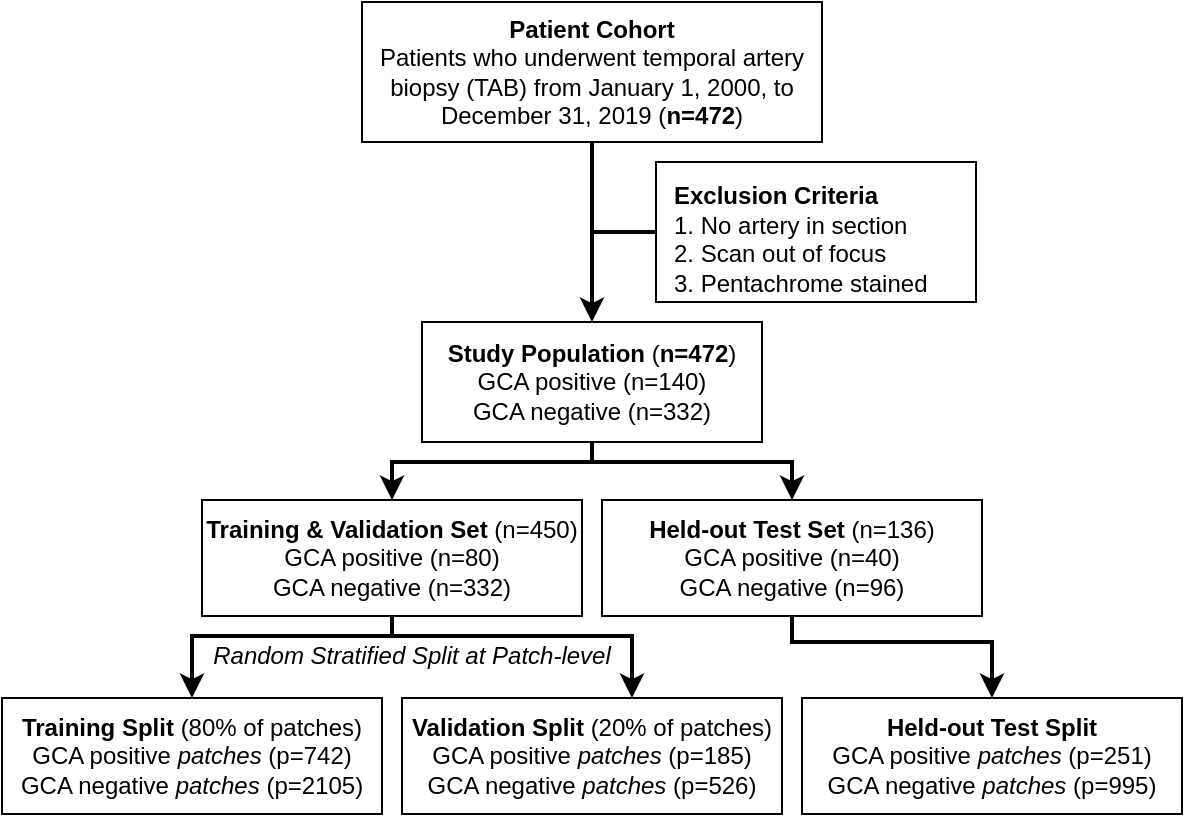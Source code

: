 <mxfile version="21.1.1" type="device">
  <diagram name="Page-1" id="ppxMbuK1FL39pvvQCpOG">
    <mxGraphModel dx="1114" dy="573" grid="1" gridSize="10" guides="1" tooltips="1" connect="1" arrows="1" fold="1" page="1" pageScale="1" pageWidth="850" pageHeight="1100" math="0" shadow="0">
      <root>
        <mxCell id="0" />
        <mxCell id="1" parent="0" />
        <mxCell id="71t9Yjp6_9-igJBRCe6k-6" style="edgeStyle=orthogonalEdgeStyle;rounded=0;orthogonalLoop=1;jettySize=auto;html=1;strokeWidth=2;" edge="1" parent="1" source="71t9Yjp6_9-igJBRCe6k-1" target="71t9Yjp6_9-igJBRCe6k-5">
          <mxGeometry relative="1" as="geometry" />
        </mxCell>
        <mxCell id="71t9Yjp6_9-igJBRCe6k-14" style="edgeStyle=orthogonalEdgeStyle;rounded=0;orthogonalLoop=1;jettySize=auto;html=1;exitX=0.5;exitY=1;exitDx=0;exitDy=0;entryX=0;entryY=0.5;entryDx=0;entryDy=0;strokeWidth=2;endArrow=none;endFill=0;" edge="1" parent="1" source="71t9Yjp6_9-igJBRCe6k-1" target="71t9Yjp6_9-igJBRCe6k-4">
          <mxGeometry relative="1" as="geometry" />
        </mxCell>
        <mxCell id="71t9Yjp6_9-igJBRCe6k-1" value="&lt;b&gt;Patient Cohort&lt;/b&gt;&lt;br&gt;&lt;div&gt;Patients who underwent temporal artery biopsy (TAB) from January 1, 2000, to December 31, 2019 (&lt;b&gt;n=472&lt;/b&gt;)&lt;br&gt;&lt;/div&gt;" style="rounded=0;whiteSpace=wrap;html=1;" vertex="1" parent="1">
          <mxGeometry x="320" y="150" width="230" height="70" as="geometry" />
        </mxCell>
        <mxCell id="71t9Yjp6_9-igJBRCe6k-4" value="&lt;div align=&quot;left&quot;&gt;&lt;br&gt;&lt;/div&gt;&lt;div align=&quot;left&quot;&gt;&lt;b&gt;Exclusion Criteria&lt;/b&gt;&lt;br&gt;&lt;/div&gt;&lt;div align=&quot;left&quot;&gt;1. No artery in section&lt;br&gt;&lt;/div&gt;&lt;div align=&quot;left&quot;&gt;2. Scan out of focus&lt;br&gt;&lt;/div&gt;&lt;div align=&quot;left&quot;&gt;3. Pentachrome stained&lt;/div&gt;" style="rounded=0;whiteSpace=wrap;html=1;align=left;verticalAlign=bottom;spacingLeft=7;" vertex="1" parent="1">
          <mxGeometry x="467" y="230" width="160" height="70" as="geometry" />
        </mxCell>
        <mxCell id="71t9Yjp6_9-igJBRCe6k-12" style="edgeStyle=orthogonalEdgeStyle;rounded=0;orthogonalLoop=1;jettySize=auto;html=1;exitX=0.5;exitY=1;exitDx=0;exitDy=0;entryX=0.5;entryY=0;entryDx=0;entryDy=0;strokeWidth=2;" edge="1" parent="1" source="71t9Yjp6_9-igJBRCe6k-5" target="71t9Yjp6_9-igJBRCe6k-10">
          <mxGeometry relative="1" as="geometry">
            <Array as="points">
              <mxPoint x="435" y="380" />
              <mxPoint x="535" y="380" />
            </Array>
          </mxGeometry>
        </mxCell>
        <mxCell id="71t9Yjp6_9-igJBRCe6k-13" style="edgeStyle=orthogonalEdgeStyle;rounded=0;orthogonalLoop=1;jettySize=auto;html=1;exitX=0.5;exitY=1;exitDx=0;exitDy=0;strokeWidth=2;" edge="1" parent="1" source="71t9Yjp6_9-igJBRCe6k-5" target="71t9Yjp6_9-igJBRCe6k-8">
          <mxGeometry relative="1" as="geometry">
            <Array as="points">
              <mxPoint x="435" y="380" />
              <mxPoint x="335" y="380" />
            </Array>
          </mxGeometry>
        </mxCell>
        <mxCell id="71t9Yjp6_9-igJBRCe6k-5" value="&lt;b&gt;Study Population &lt;/b&gt;(&lt;b&gt;n=472&lt;/b&gt;)&lt;div&gt;GCA positive (n=140)&lt;br&gt;&lt;/div&gt;&lt;div&gt;GCA negative (n=332)&lt;br&gt;&lt;/div&gt;" style="rounded=0;whiteSpace=wrap;html=1;" vertex="1" parent="1">
          <mxGeometry x="350" y="310" width="170" height="60" as="geometry" />
        </mxCell>
        <mxCell id="71t9Yjp6_9-igJBRCe6k-17" style="edgeStyle=orthogonalEdgeStyle;rounded=0;orthogonalLoop=1;jettySize=auto;html=1;exitX=0.5;exitY=1;exitDx=0;exitDy=0;fontStyle=0;strokeWidth=2;entryX=0.5;entryY=0;entryDx=0;entryDy=0;" edge="1" parent="1" source="71t9Yjp6_9-igJBRCe6k-8" target="71t9Yjp6_9-igJBRCe6k-15">
          <mxGeometry relative="1" as="geometry">
            <Array as="points">
              <mxPoint x="335" y="467" />
              <mxPoint x="235" y="467" />
            </Array>
          </mxGeometry>
        </mxCell>
        <mxCell id="71t9Yjp6_9-igJBRCe6k-18" value="" style="edgeStyle=orthogonalEdgeStyle;rounded=0;orthogonalLoop=1;jettySize=auto;html=1;exitX=0.5;exitY=1;exitDx=0;exitDy=0;fontSize=12;fontStyle=0;strokeWidth=2;" edge="1" parent="1" source="71t9Yjp6_9-igJBRCe6k-8" target="71t9Yjp6_9-igJBRCe6k-16">
          <mxGeometry relative="1" as="geometry">
            <Array as="points">
              <mxPoint x="335" y="467" />
              <mxPoint x="455" y="467" />
            </Array>
          </mxGeometry>
        </mxCell>
        <mxCell id="71t9Yjp6_9-igJBRCe6k-8" value="&lt;b&gt;Training &amp;amp; Validation Set &lt;/b&gt;(n=450)&lt;div&gt;GCA positive (n=80)&lt;br&gt;&lt;/div&gt;GCA negative (n=332)" style="rounded=0;whiteSpace=wrap;html=1;" vertex="1" parent="1">
          <mxGeometry x="240" y="399" width="190" height="58" as="geometry" />
        </mxCell>
        <mxCell id="71t9Yjp6_9-igJBRCe6k-23" style="edgeStyle=orthogonalEdgeStyle;rounded=0;orthogonalLoop=1;jettySize=auto;html=1;entryX=0.5;entryY=0;entryDx=0;entryDy=0;strokeWidth=2;" edge="1" parent="1" source="71t9Yjp6_9-igJBRCe6k-10" target="71t9Yjp6_9-igJBRCe6k-22">
          <mxGeometry relative="1" as="geometry">
            <Array as="points">
              <mxPoint x="535" y="470" />
              <mxPoint x="635" y="470" />
            </Array>
          </mxGeometry>
        </mxCell>
        <mxCell id="71t9Yjp6_9-igJBRCe6k-10" value="&lt;div&gt;&lt;b&gt;Held-out Test Set &lt;/b&gt;(n=136)&lt;div&gt;GCA positive (n=40)&lt;br&gt;&lt;/div&gt;GCA negative (n=96)&lt;/div&gt;" style="rounded=0;whiteSpace=wrap;html=1;" vertex="1" parent="1">
          <mxGeometry x="440" y="399" width="190" height="58" as="geometry" />
        </mxCell>
        <mxCell id="71t9Yjp6_9-igJBRCe6k-15" value="&lt;b&gt;Training Split &lt;/b&gt;(80% of patches)&lt;br&gt;&lt;b&gt;&lt;/b&gt;&lt;div&gt;GCA positive &lt;i&gt;patches&lt;/i&gt; (p=742)&lt;br&gt;&lt;/div&gt;GCA negative &lt;i&gt;patches&lt;/i&gt; (p=2105)" style="rounded=0;whiteSpace=wrap;html=1;" vertex="1" parent="1">
          <mxGeometry x="140" y="498" width="190" height="58" as="geometry" />
        </mxCell>
        <mxCell id="71t9Yjp6_9-igJBRCe6k-16" value="&lt;b&gt;Validation Split &lt;/b&gt;(20% of patches)&lt;b&gt;&lt;br&gt;&lt;/b&gt;&lt;div&gt;GCA positive &lt;i&gt;patches&lt;/i&gt; (p=185)&lt;br&gt;&lt;/div&gt;GCA negative &lt;i&gt;patches&lt;/i&gt; (p=526)" style="rounded=0;whiteSpace=wrap;html=1;" vertex="1" parent="1">
          <mxGeometry x="340" y="498" width="190" height="58" as="geometry" />
        </mxCell>
        <mxCell id="71t9Yjp6_9-igJBRCe6k-20" value="&lt;i&gt;Random Stratified Split at Patch-level&lt;/i&gt;" style="text;html=1;strokeColor=none;fillColor=none;align=center;verticalAlign=middle;whiteSpace=wrap;rounded=0;fontSize=12;" vertex="1" parent="1">
          <mxGeometry x="240" y="467" width="210" height="20" as="geometry" />
        </mxCell>
        <mxCell id="71t9Yjp6_9-igJBRCe6k-22" value="&lt;b&gt;Held-out Test Split&lt;/b&gt;&lt;b&gt;&lt;br&gt;&lt;/b&gt;&lt;div&gt;GCA positive &lt;i&gt;patches&lt;/i&gt; (p=251)&lt;br&gt;&lt;/div&gt;GCA negative &lt;i&gt;patches&lt;/i&gt; (p=995)" style="rounded=0;whiteSpace=wrap;html=1;" vertex="1" parent="1">
          <mxGeometry x="540" y="498" width="190" height="58" as="geometry" />
        </mxCell>
      </root>
    </mxGraphModel>
  </diagram>
</mxfile>

